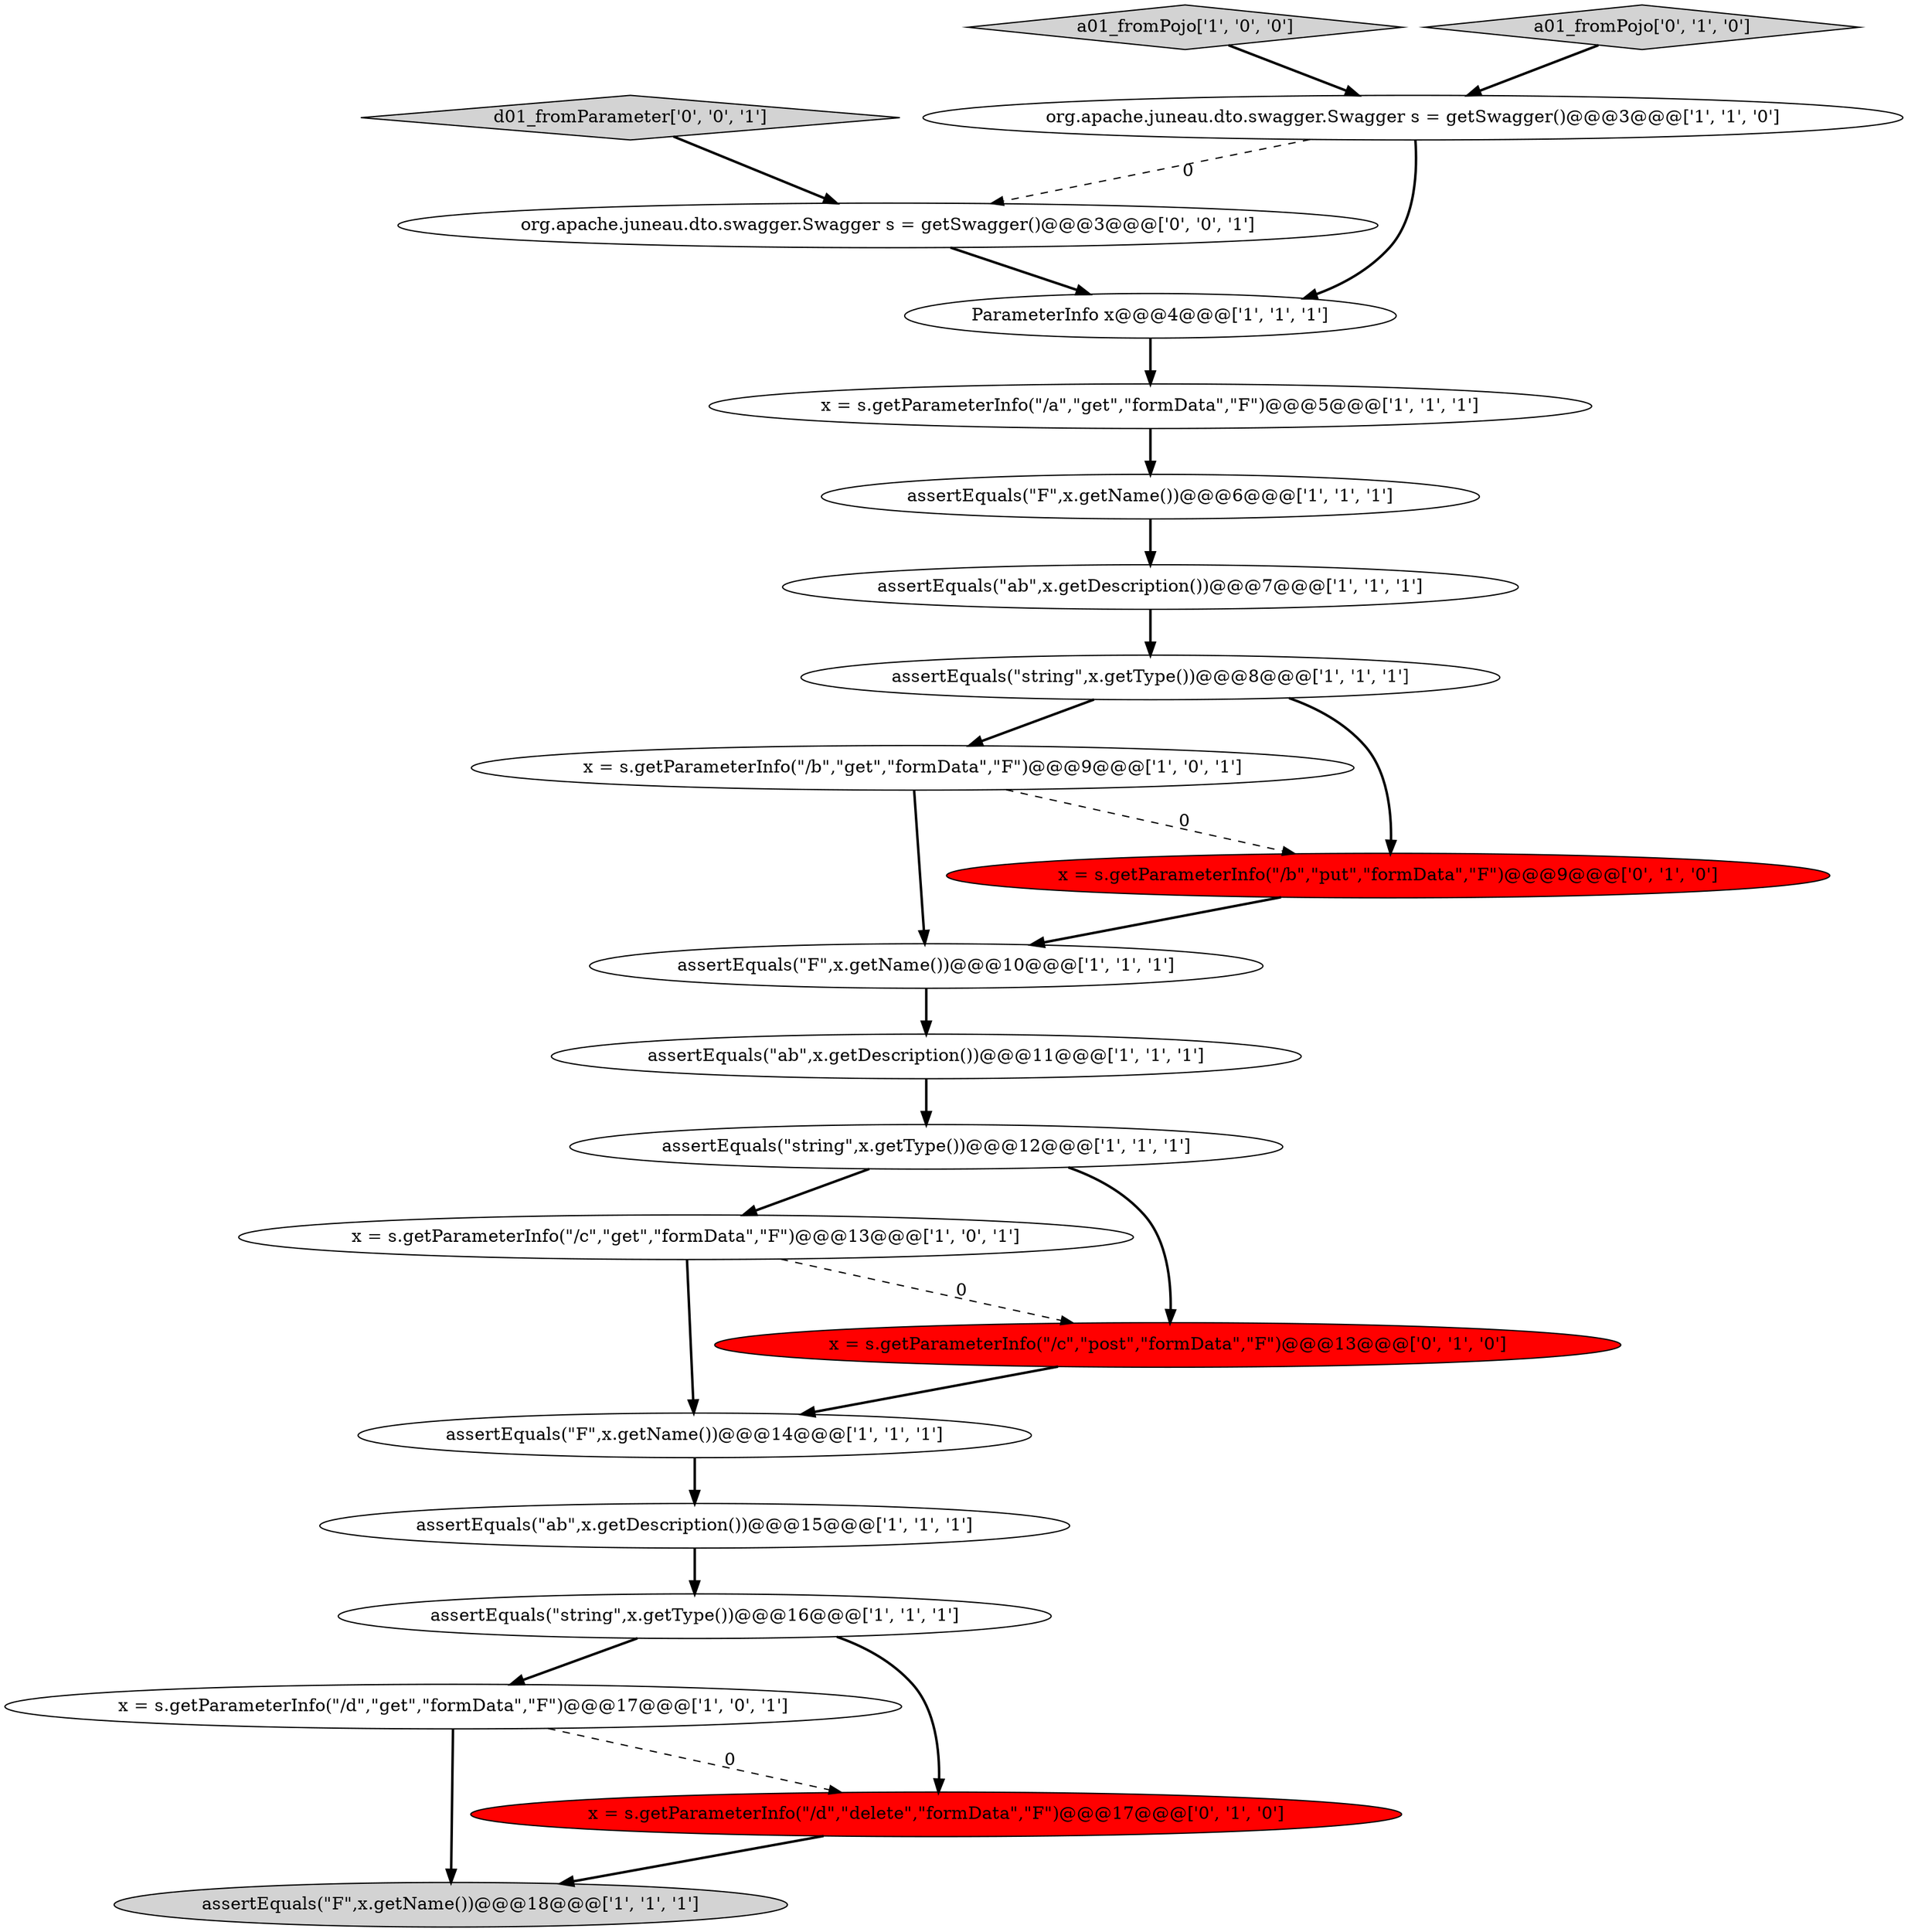 digraph {
14 [style = filled, label = "x = s.getParameterInfo(\"/d\",\"get\",\"formData\",\"F\")@@@17@@@['1', '0', '1']", fillcolor = white, shape = ellipse image = "AAA0AAABBB1BBB"];
21 [style = filled, label = "org.apache.juneau.dto.swagger.Swagger s = getSwagger()@@@3@@@['0', '0', '1']", fillcolor = white, shape = ellipse image = "AAA0AAABBB3BBB"];
22 [style = filled, label = "d01_fromParameter['0', '0', '1']", fillcolor = lightgray, shape = diamond image = "AAA0AAABBB3BBB"];
11 [style = filled, label = "assertEquals(\"string\",x.getType())@@@12@@@['1', '1', '1']", fillcolor = white, shape = ellipse image = "AAA0AAABBB1BBB"];
7 [style = filled, label = "assertEquals(\"F\",x.getName())@@@6@@@['1', '1', '1']", fillcolor = white, shape = ellipse image = "AAA0AAABBB1BBB"];
6 [style = filled, label = "a01_fromPojo['1', '0', '0']", fillcolor = lightgray, shape = diamond image = "AAA0AAABBB1BBB"];
12 [style = filled, label = "assertEquals(\"ab\",x.getDescription())@@@15@@@['1', '1', '1']", fillcolor = white, shape = ellipse image = "AAA0AAABBB1BBB"];
10 [style = filled, label = "assertEquals(\"string\",x.getType())@@@16@@@['1', '1', '1']", fillcolor = white, shape = ellipse image = "AAA0AAABBB1BBB"];
1 [style = filled, label = "x = s.getParameterInfo(\"/c\",\"get\",\"formData\",\"F\")@@@13@@@['1', '0', '1']", fillcolor = white, shape = ellipse image = "AAA0AAABBB1BBB"];
2 [style = filled, label = "assertEquals(\"F\",x.getName())@@@18@@@['1', '1', '1']", fillcolor = lightgray, shape = ellipse image = "AAA0AAABBB1BBB"];
9 [style = filled, label = "assertEquals(\"F\",x.getName())@@@14@@@['1', '1', '1']", fillcolor = white, shape = ellipse image = "AAA0AAABBB1BBB"];
16 [style = filled, label = "assertEquals(\"string\",x.getType())@@@8@@@['1', '1', '1']", fillcolor = white, shape = ellipse image = "AAA0AAABBB1BBB"];
13 [style = filled, label = "assertEquals(\"F\",x.getName())@@@10@@@['1', '1', '1']", fillcolor = white, shape = ellipse image = "AAA0AAABBB1BBB"];
4 [style = filled, label = "ParameterInfo x@@@4@@@['1', '1', '1']", fillcolor = white, shape = ellipse image = "AAA0AAABBB1BBB"];
15 [style = filled, label = "org.apache.juneau.dto.swagger.Swagger s = getSwagger()@@@3@@@['1', '1', '0']", fillcolor = white, shape = ellipse image = "AAA0AAABBB1BBB"];
20 [style = filled, label = "x = s.getParameterInfo(\"/c\",\"post\",\"formData\",\"F\")@@@13@@@['0', '1', '0']", fillcolor = red, shape = ellipse image = "AAA1AAABBB2BBB"];
5 [style = filled, label = "assertEquals(\"ab\",x.getDescription())@@@7@@@['1', '1', '1']", fillcolor = white, shape = ellipse image = "AAA0AAABBB1BBB"];
8 [style = filled, label = "x = s.getParameterInfo(\"/b\",\"get\",\"formData\",\"F\")@@@9@@@['1', '0', '1']", fillcolor = white, shape = ellipse image = "AAA0AAABBB1BBB"];
0 [style = filled, label = "assertEquals(\"ab\",x.getDescription())@@@11@@@['1', '1', '1']", fillcolor = white, shape = ellipse image = "AAA0AAABBB1BBB"];
17 [style = filled, label = "x = s.getParameterInfo(\"/b\",\"put\",\"formData\",\"F\")@@@9@@@['0', '1', '0']", fillcolor = red, shape = ellipse image = "AAA1AAABBB2BBB"];
18 [style = filled, label = "x = s.getParameterInfo(\"/d\",\"delete\",\"formData\",\"F\")@@@17@@@['0', '1', '0']", fillcolor = red, shape = ellipse image = "AAA1AAABBB2BBB"];
19 [style = filled, label = "a01_fromPojo['0', '1', '0']", fillcolor = lightgray, shape = diamond image = "AAA0AAABBB2BBB"];
3 [style = filled, label = "x = s.getParameterInfo(\"/a\",\"get\",\"formData\",\"F\")@@@5@@@['1', '1', '1']", fillcolor = white, shape = ellipse image = "AAA0AAABBB1BBB"];
11->20 [style = bold, label=""];
4->3 [style = bold, label=""];
10->18 [style = bold, label=""];
16->8 [style = bold, label=""];
10->14 [style = bold, label=""];
11->1 [style = bold, label=""];
20->9 [style = bold, label=""];
22->21 [style = bold, label=""];
0->11 [style = bold, label=""];
15->21 [style = dashed, label="0"];
16->17 [style = bold, label=""];
18->2 [style = bold, label=""];
6->15 [style = bold, label=""];
1->9 [style = bold, label=""];
1->20 [style = dashed, label="0"];
5->16 [style = bold, label=""];
7->5 [style = bold, label=""];
12->10 [style = bold, label=""];
3->7 [style = bold, label=""];
15->4 [style = bold, label=""];
8->17 [style = dashed, label="0"];
14->2 [style = bold, label=""];
17->13 [style = bold, label=""];
9->12 [style = bold, label=""];
14->18 [style = dashed, label="0"];
19->15 [style = bold, label=""];
8->13 [style = bold, label=""];
13->0 [style = bold, label=""];
21->4 [style = bold, label=""];
}

